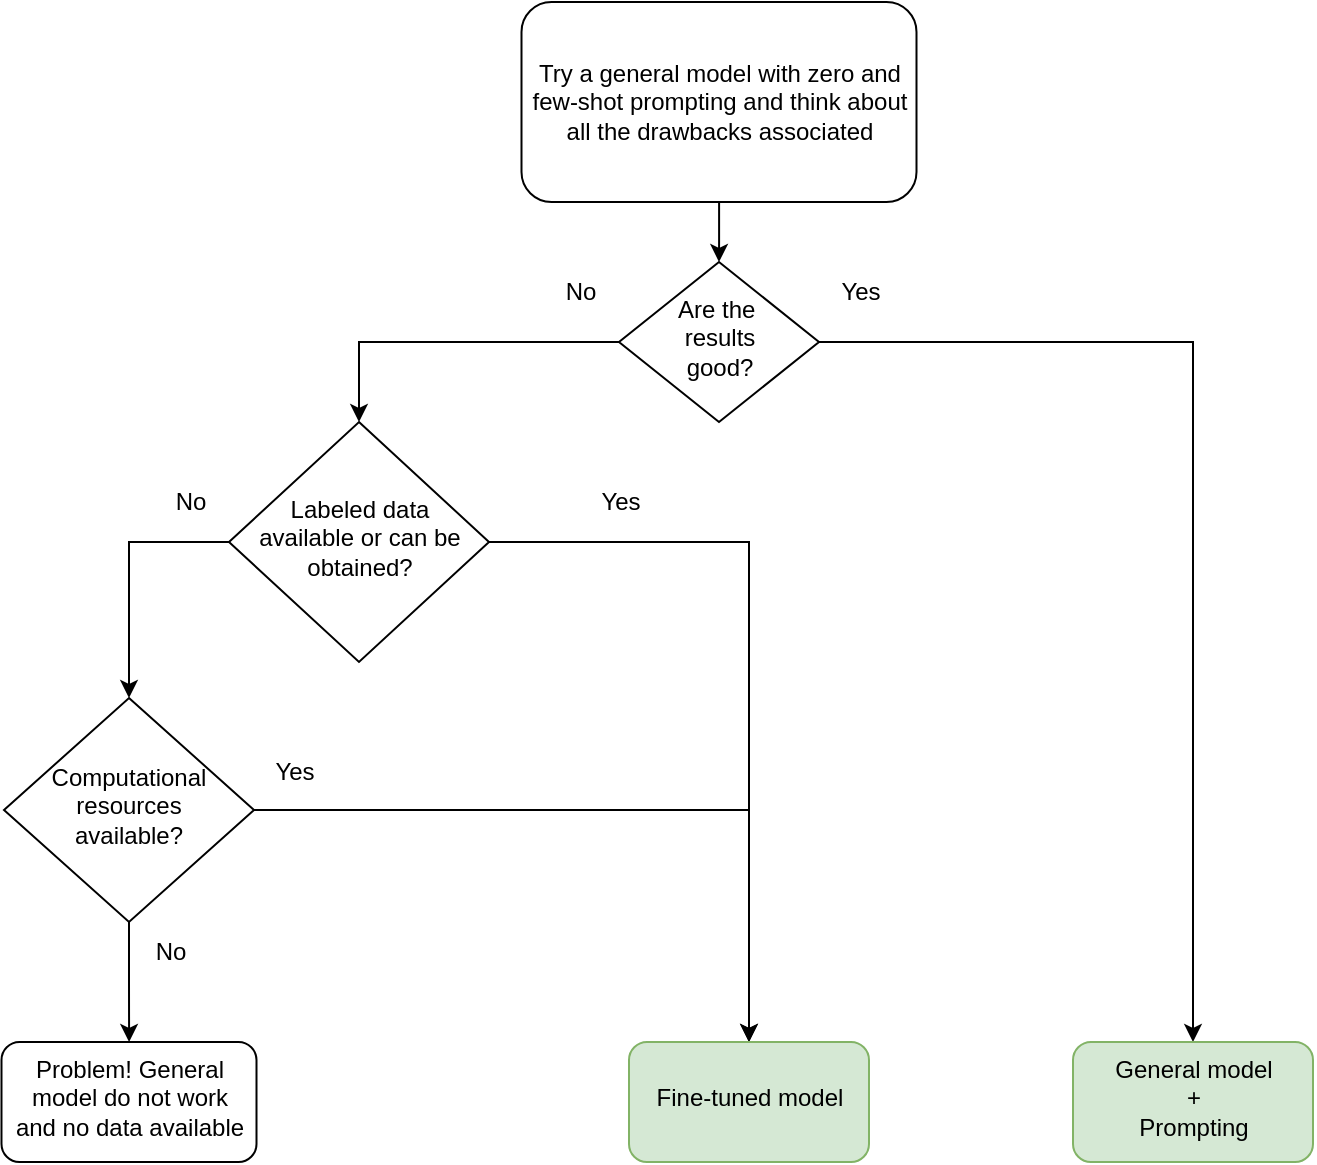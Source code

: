 <mxfile version="24.4.6" type="device">
  <diagram id="C5RBs43oDa-KdzZeNtuy" name="Page-1">
    <mxGraphModel dx="1235" dy="731" grid="1" gridSize="10" guides="1" tooltips="1" connect="1" arrows="1" fold="1" page="1" pageScale="1" pageWidth="827" pageHeight="1169" math="0" shadow="0">
      <root>
        <mxCell id="WIyWlLk6GJQsqaUBKTNV-0" />
        <mxCell id="WIyWlLk6GJQsqaUBKTNV-1" parent="WIyWlLk6GJQsqaUBKTNV-0" />
        <mxCell id="mF3UIh9txs2wypll8ozO-3" value="" style="edgeStyle=orthogonalEdgeStyle;rounded=0;orthogonalLoop=1;jettySize=auto;html=1;" parent="WIyWlLk6GJQsqaUBKTNV-1" source="mF3UIh9txs2wypll8ozO-0" target="mF3UIh9txs2wypll8ozO-2" edge="1">
          <mxGeometry relative="1" as="geometry" />
        </mxCell>
        <mxCell id="mF3UIh9txs2wypll8ozO-0" value="Try a general model with zero and few-shot prompting and think about all the drawbacks associated" style="rounded=1;whiteSpace=wrap;html=1;fontSize=12;glass=0;strokeWidth=1;shadow=0;" parent="WIyWlLk6GJQsqaUBKTNV-1" vertex="1">
          <mxGeometry x="338.75" y="50" width="197.5" height="100" as="geometry" />
        </mxCell>
        <mxCell id="mF3UIh9txs2wypll8ozO-9" value="" style="edgeStyle=orthogonalEdgeStyle;rounded=0;orthogonalLoop=1;jettySize=auto;html=1;exitX=1;exitY=0.5;exitDx=0;exitDy=0;entryX=0.5;entryY=0;entryDx=0;entryDy=0;" parent="WIyWlLk6GJQsqaUBKTNV-1" source="mF3UIh9txs2wypll8ozO-2" target="mF3UIh9txs2wypll8ozO-20" edge="1">
          <mxGeometry relative="1" as="geometry">
            <mxPoint x="537.5" y="210" as="sourcePoint" />
            <mxPoint x="617.5" y="220" as="targetPoint" />
          </mxGeometry>
        </mxCell>
        <mxCell id="mF3UIh9txs2wypll8ozO-28" value="" style="edgeStyle=orthogonalEdgeStyle;rounded=0;orthogonalLoop=1;jettySize=auto;html=1;entryX=0.5;entryY=0;entryDx=0;entryDy=0;" parent="WIyWlLk6GJQsqaUBKTNV-1" source="mF3UIh9txs2wypll8ozO-2" target="mF3UIh9txs2wypll8ozO-29" edge="1">
          <mxGeometry relative="1" as="geometry">
            <mxPoint x="267.5" y="220" as="targetPoint" />
          </mxGeometry>
        </mxCell>
        <mxCell id="mF3UIh9txs2wypll8ozO-2" value="Are the&amp;nbsp;&lt;div&gt;results&lt;div&gt;good?&lt;/div&gt;&lt;/div&gt;" style="rhombus;whiteSpace=wrap;html=1;shadow=0;fontFamily=Helvetica;fontSize=12;align=center;strokeWidth=1;spacing=6;spacingTop=-4;" parent="WIyWlLk6GJQsqaUBKTNV-1" vertex="1">
          <mxGeometry x="387.5" y="180" width="100" height="80" as="geometry" />
        </mxCell>
        <mxCell id="mF3UIh9txs2wypll8ozO-20" value="General model&lt;div&gt;+&lt;/div&gt;&lt;div&gt;Prompting&lt;/div&gt;" style="rounded=1;whiteSpace=wrap;html=1;shadow=0;strokeWidth=1;spacing=6;spacingTop=-4;fillColor=#d5e8d4;strokeColor=#82b366;" parent="WIyWlLk6GJQsqaUBKTNV-1" vertex="1">
          <mxGeometry x="614.5" y="570" width="120" height="60" as="geometry" />
        </mxCell>
        <mxCell id="mF3UIh9txs2wypll8ozO-22" value="Yes" style="text;html=1;align=center;verticalAlign=middle;resizable=0;points=[];autosize=1;strokeColor=none;fillColor=none;" parent="WIyWlLk6GJQsqaUBKTNV-1" vertex="1">
          <mxGeometry x="487.5" y="180" width="40" height="30" as="geometry" />
        </mxCell>
        <mxCell id="mF3UIh9txs2wypll8ozO-39" value="" style="edgeStyle=orthogonalEdgeStyle;rounded=0;orthogonalLoop=1;jettySize=auto;html=1;exitX=0;exitY=0.5;exitDx=0;exitDy=0;" parent="WIyWlLk6GJQsqaUBKTNV-1" source="mF3UIh9txs2wypll8ozO-29" target="mF3UIh9txs2wypll8ozO-38" edge="1">
          <mxGeometry relative="1" as="geometry" />
        </mxCell>
        <mxCell id="3eT65VSrb5yRApFO_pXr-1" style="edgeStyle=orthogonalEdgeStyle;rounded=0;orthogonalLoop=1;jettySize=auto;html=1;entryX=0.5;entryY=0;entryDx=0;entryDy=0;" edge="1" parent="WIyWlLk6GJQsqaUBKTNV-1" source="mF3UIh9txs2wypll8ozO-29" target="3eT65VSrb5yRApFO_pXr-0">
          <mxGeometry relative="1" as="geometry" />
        </mxCell>
        <mxCell id="mF3UIh9txs2wypll8ozO-29" value="&lt;div&gt;Labeled data available or can be obtained?&lt;/div&gt;" style="rhombus;whiteSpace=wrap;html=1;shadow=0;fontFamily=Helvetica;fontSize=12;align=center;strokeWidth=1;spacing=6;spacingTop=-4;" parent="WIyWlLk6GJQsqaUBKTNV-1" vertex="1">
          <mxGeometry x="192.5" y="260" width="130" height="120" as="geometry" />
        </mxCell>
        <mxCell id="mF3UIh9txs2wypll8ozO-47" value="" style="edgeStyle=orthogonalEdgeStyle;rounded=0;orthogonalLoop=1;jettySize=auto;html=1;" parent="WIyWlLk6GJQsqaUBKTNV-1" source="mF3UIh9txs2wypll8ozO-38" target="3eT65VSrb5yRApFO_pXr-3" edge="1">
          <mxGeometry relative="1" as="geometry">
            <mxPoint x="142.5" y="560" as="targetPoint" />
          </mxGeometry>
        </mxCell>
        <mxCell id="3eT65VSrb5yRApFO_pXr-2" style="edgeStyle=orthogonalEdgeStyle;rounded=0;orthogonalLoop=1;jettySize=auto;html=1;entryX=0.5;entryY=0;entryDx=0;entryDy=0;" edge="1" parent="WIyWlLk6GJQsqaUBKTNV-1" source="mF3UIh9txs2wypll8ozO-38" target="3eT65VSrb5yRApFO_pXr-0">
          <mxGeometry relative="1" as="geometry" />
        </mxCell>
        <mxCell id="mF3UIh9txs2wypll8ozO-38" value="Computational resources&lt;div&gt;available?&lt;/div&gt;" style="rhombus;whiteSpace=wrap;html=1;shadow=0;strokeWidth=1;spacing=6;spacingTop=-4;" parent="WIyWlLk6GJQsqaUBKTNV-1" vertex="1">
          <mxGeometry x="80" y="398" width="125" height="112" as="geometry" />
        </mxCell>
        <mxCell id="mF3UIh9txs2wypll8ozO-41" value="No" style="text;html=1;align=center;verticalAlign=middle;resizable=0;points=[];autosize=1;strokeColor=none;fillColor=none;" parent="WIyWlLk6GJQsqaUBKTNV-1" vertex="1">
          <mxGeometry x="347.5" y="180" width="40" height="30" as="geometry" />
        </mxCell>
        <mxCell id="mF3UIh9txs2wypll8ozO-42" value="No" style="text;html=1;align=center;verticalAlign=middle;resizable=0;points=[];autosize=1;strokeColor=none;fillColor=none;" parent="WIyWlLk6GJQsqaUBKTNV-1" vertex="1">
          <mxGeometry x="152.5" y="285" width="40" height="30" as="geometry" />
        </mxCell>
        <mxCell id="mF3UIh9txs2wypll8ozO-43" value="Yes" style="text;html=1;align=center;verticalAlign=middle;resizable=0;points=[];autosize=1;strokeColor=none;fillColor=none;" parent="WIyWlLk6GJQsqaUBKTNV-1" vertex="1">
          <mxGeometry x="367.5" y="285" width="40" height="30" as="geometry" />
        </mxCell>
        <mxCell id="mF3UIh9txs2wypll8ozO-45" value="No" style="text;html=1;align=center;verticalAlign=middle;resizable=0;points=[];autosize=1;strokeColor=none;fillColor=none;" parent="WIyWlLk6GJQsqaUBKTNV-1" vertex="1">
          <mxGeometry x="142.5" y="510" width="40" height="30" as="geometry" />
        </mxCell>
        <mxCell id="mF3UIh9txs2wypll8ozO-48" value="Yes" style="text;html=1;align=center;verticalAlign=middle;resizable=0;points=[];autosize=1;strokeColor=none;fillColor=none;" parent="WIyWlLk6GJQsqaUBKTNV-1" vertex="1">
          <mxGeometry x="205" y="420" width="40" height="30" as="geometry" />
        </mxCell>
        <mxCell id="3eT65VSrb5yRApFO_pXr-0" value="Fine-tuned model" style="rounded=1;whiteSpace=wrap;html=1;shadow=0;strokeWidth=1;spacing=6;spacingTop=-4;fillColor=#d5e8d4;strokeColor=#82b366;" vertex="1" parent="WIyWlLk6GJQsqaUBKTNV-1">
          <mxGeometry x="392.5" y="570" width="120" height="60" as="geometry" />
        </mxCell>
        <mxCell id="3eT65VSrb5yRApFO_pXr-3" value="Problem! General model do not work and no data available" style="rounded=1;whiteSpace=wrap;html=1;shadow=0;strokeWidth=1;spacing=6;spacingTop=-4;" vertex="1" parent="WIyWlLk6GJQsqaUBKTNV-1">
          <mxGeometry x="78.75" y="570" width="127.5" height="60" as="geometry" />
        </mxCell>
      </root>
    </mxGraphModel>
  </diagram>
</mxfile>

